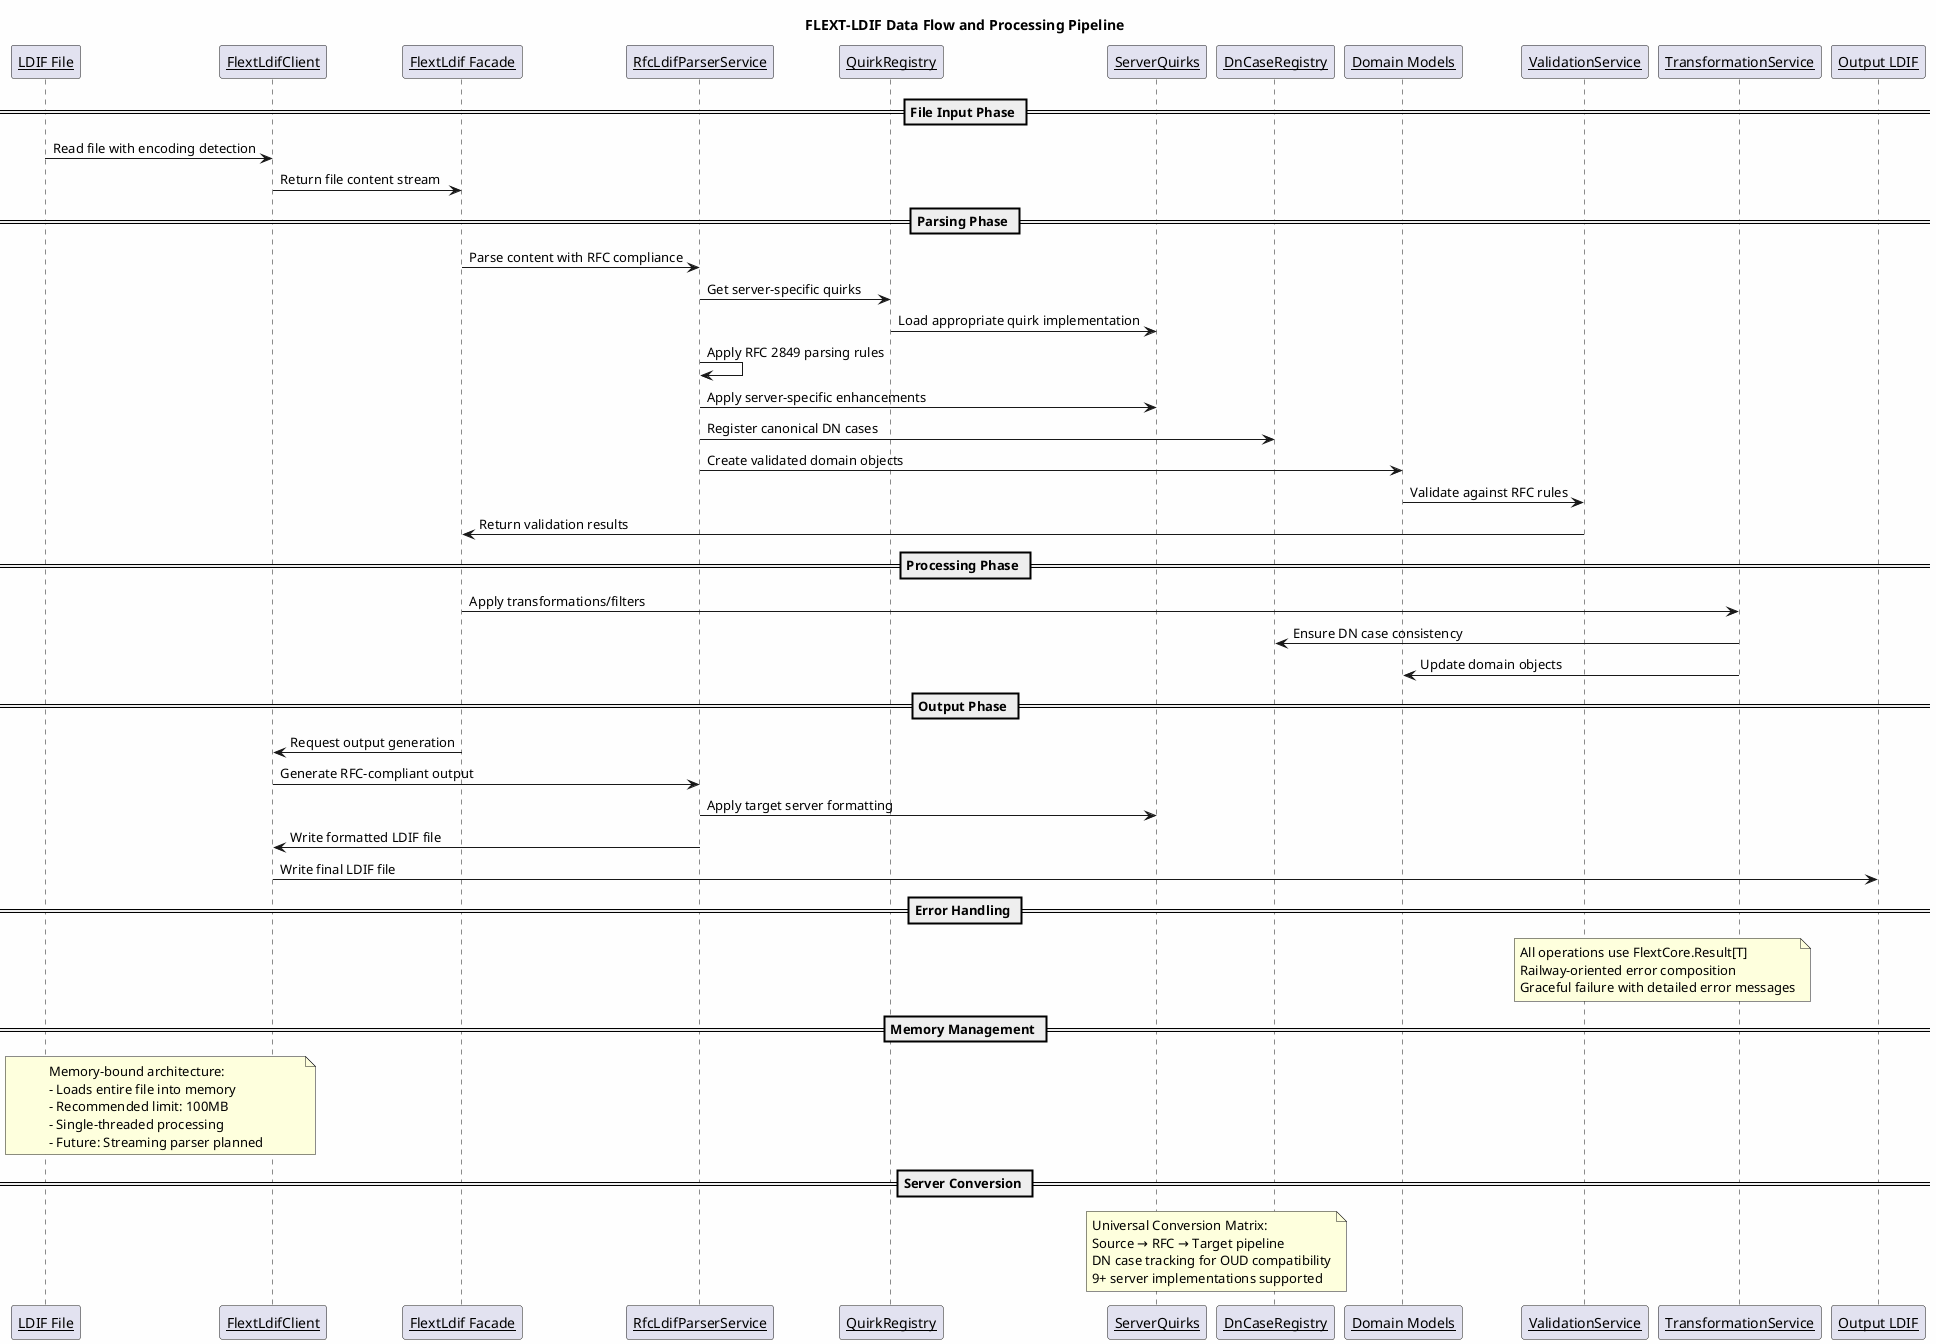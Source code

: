 @startuml FLEXT-LDIF Data Flow Architecture

title FLEXT-LDIF Data Flow and Processing Pipeline

skinparam backgroundColor #FEFEFE
skinparam sequenceParticipant underline

participant "LDIF File" as File
participant "FlextLdifClient" as Client
participant "FlextLdif Facade" as Facade
participant "RfcLdifParserService" as Parser
participant "QuirkRegistry" as Registry
participant "ServerQuirks" as Quirks
participant "DnCaseRegistry" as DnRegistry
participant "Domain Models" as Models
participant "ValidationService" as Validator
participant "TransformationService" as Transformer
participant "Output LDIF" as Output

== File Input Phase ==
File -> Client: Read file with encoding detection
Client -> Facade: Return file content stream

== Parsing Phase ==
Facade -> Parser: Parse content with RFC compliance
Parser -> Registry: Get server-specific quirks
Registry -> Quirks: Load appropriate quirk implementation

Parser -> Parser: Apply RFC 2849 parsing rules
Parser -> Quirks: Apply server-specific enhancements
Parser -> DnRegistry: Register canonical DN cases

Parser -> Models: Create validated domain objects
Models -> Validator: Validate against RFC rules
Validator -> Facade: Return validation results

== Processing Phase ==
Facade -> Transformer: Apply transformations/filters
Transformer -> DnRegistry: Ensure DN case consistency
Transformer -> Models: Update domain objects

== Output Phase ==
Facade -> Client: Request output generation
Client -> Parser: Generate RFC-compliant output
Parser -> Quirks: Apply target server formatting
Parser -> Client: Write formatted LDIF file

Client -> Output: Write final LDIF file

== Error Handling ==
note over Validator, Transformer
    All operations use FlextCore.Result[T]
    Railway-oriented error composition
    Graceful failure with detailed error messages
end note

== Memory Management ==
note over File, Client
    Memory-bound architecture:
    - Loads entire file into memory
    - Recommended limit: 100MB
    - Single-threaded processing
    - Future: Streaming parser planned
end note

== Server Conversion ==
note over Quirks, DnRegistry
    Universal Conversion Matrix:
    Source → RFC → Target pipeline
    DN case tracking for OUD compatibility
    9+ server implementations supported
end note

@enduml
